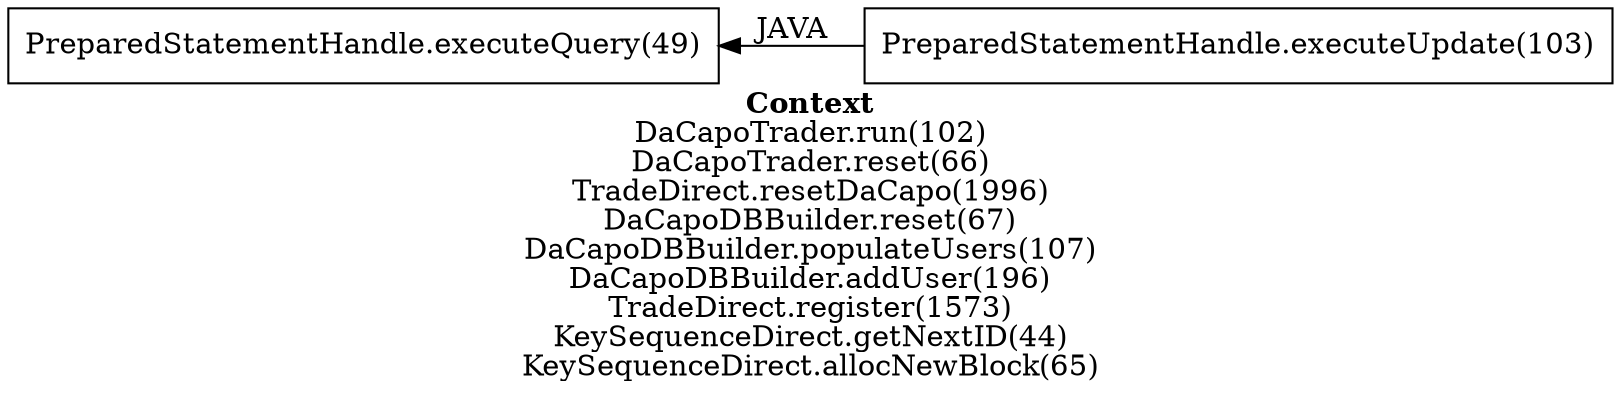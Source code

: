 digraph 108973432 { 
label=<<font face="Times-Bold">Context</font><br/>DaCapoTrader.run(102)<br/>DaCapoTrader.reset(66)<br/>TradeDirect.resetDaCapo(1996)<br/>DaCapoDBBuilder.reset(67)<br/>DaCapoDBBuilder.populateUsers(107)<br/>DaCapoDBBuilder.addUser(196)<br/>TradeDirect.register(1573)<br/>KeySequenceDirect.getNextID(44)<br/>KeySequenceDirect.allocNewBlock(65)>;rankdir=RL;
1 [label="PreparedStatementHandle.executeQuery(49)\n", shape=box];
2 [label="PreparedStatementHandle.executeUpdate(103)\n", shape=box];
2 -> 1 [label="JAVA"];
}

